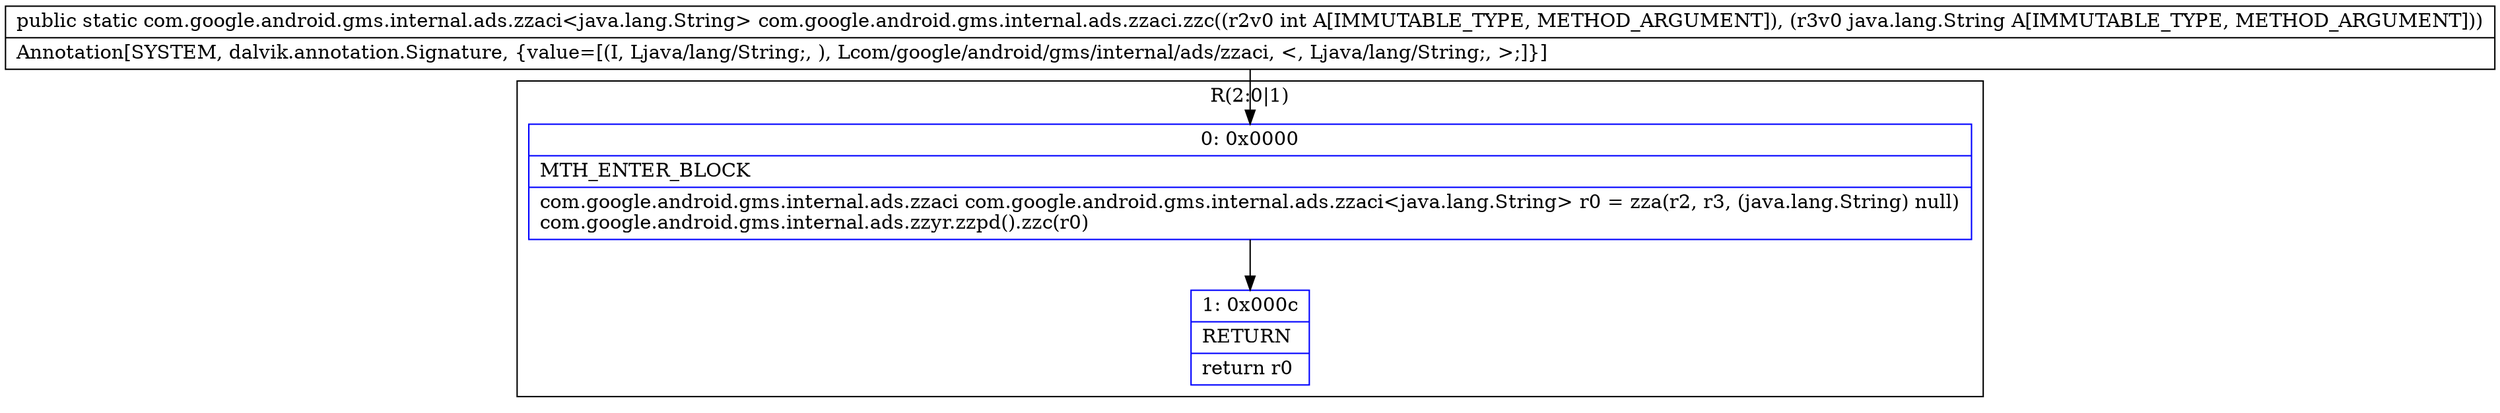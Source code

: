 digraph "CFG forcom.google.android.gms.internal.ads.zzaci.zzc(ILjava\/lang\/String;)Lcom\/google\/android\/gms\/internal\/ads\/zzaci;" {
subgraph cluster_Region_1126860695 {
label = "R(2:0|1)";
node [shape=record,color=blue];
Node_0 [shape=record,label="{0\:\ 0x0000|MTH_ENTER_BLOCK\l|com.google.android.gms.internal.ads.zzaci com.google.android.gms.internal.ads.zzaci\<java.lang.String\> r0 = zza(r2, r3, (java.lang.String) null)\lcom.google.android.gms.internal.ads.zzyr.zzpd().zzc(r0)\l}"];
Node_1 [shape=record,label="{1\:\ 0x000c|RETURN\l|return r0\l}"];
}
MethodNode[shape=record,label="{public static com.google.android.gms.internal.ads.zzaci\<java.lang.String\> com.google.android.gms.internal.ads.zzaci.zzc((r2v0 int A[IMMUTABLE_TYPE, METHOD_ARGUMENT]), (r3v0 java.lang.String A[IMMUTABLE_TYPE, METHOD_ARGUMENT]))  | Annotation[SYSTEM, dalvik.annotation.Signature, \{value=[(I, Ljava\/lang\/String;, ), Lcom\/google\/android\/gms\/internal\/ads\/zzaci, \<, Ljava\/lang\/String;, \>;]\}]\l}"];
MethodNode -> Node_0;
Node_0 -> Node_1;
}

